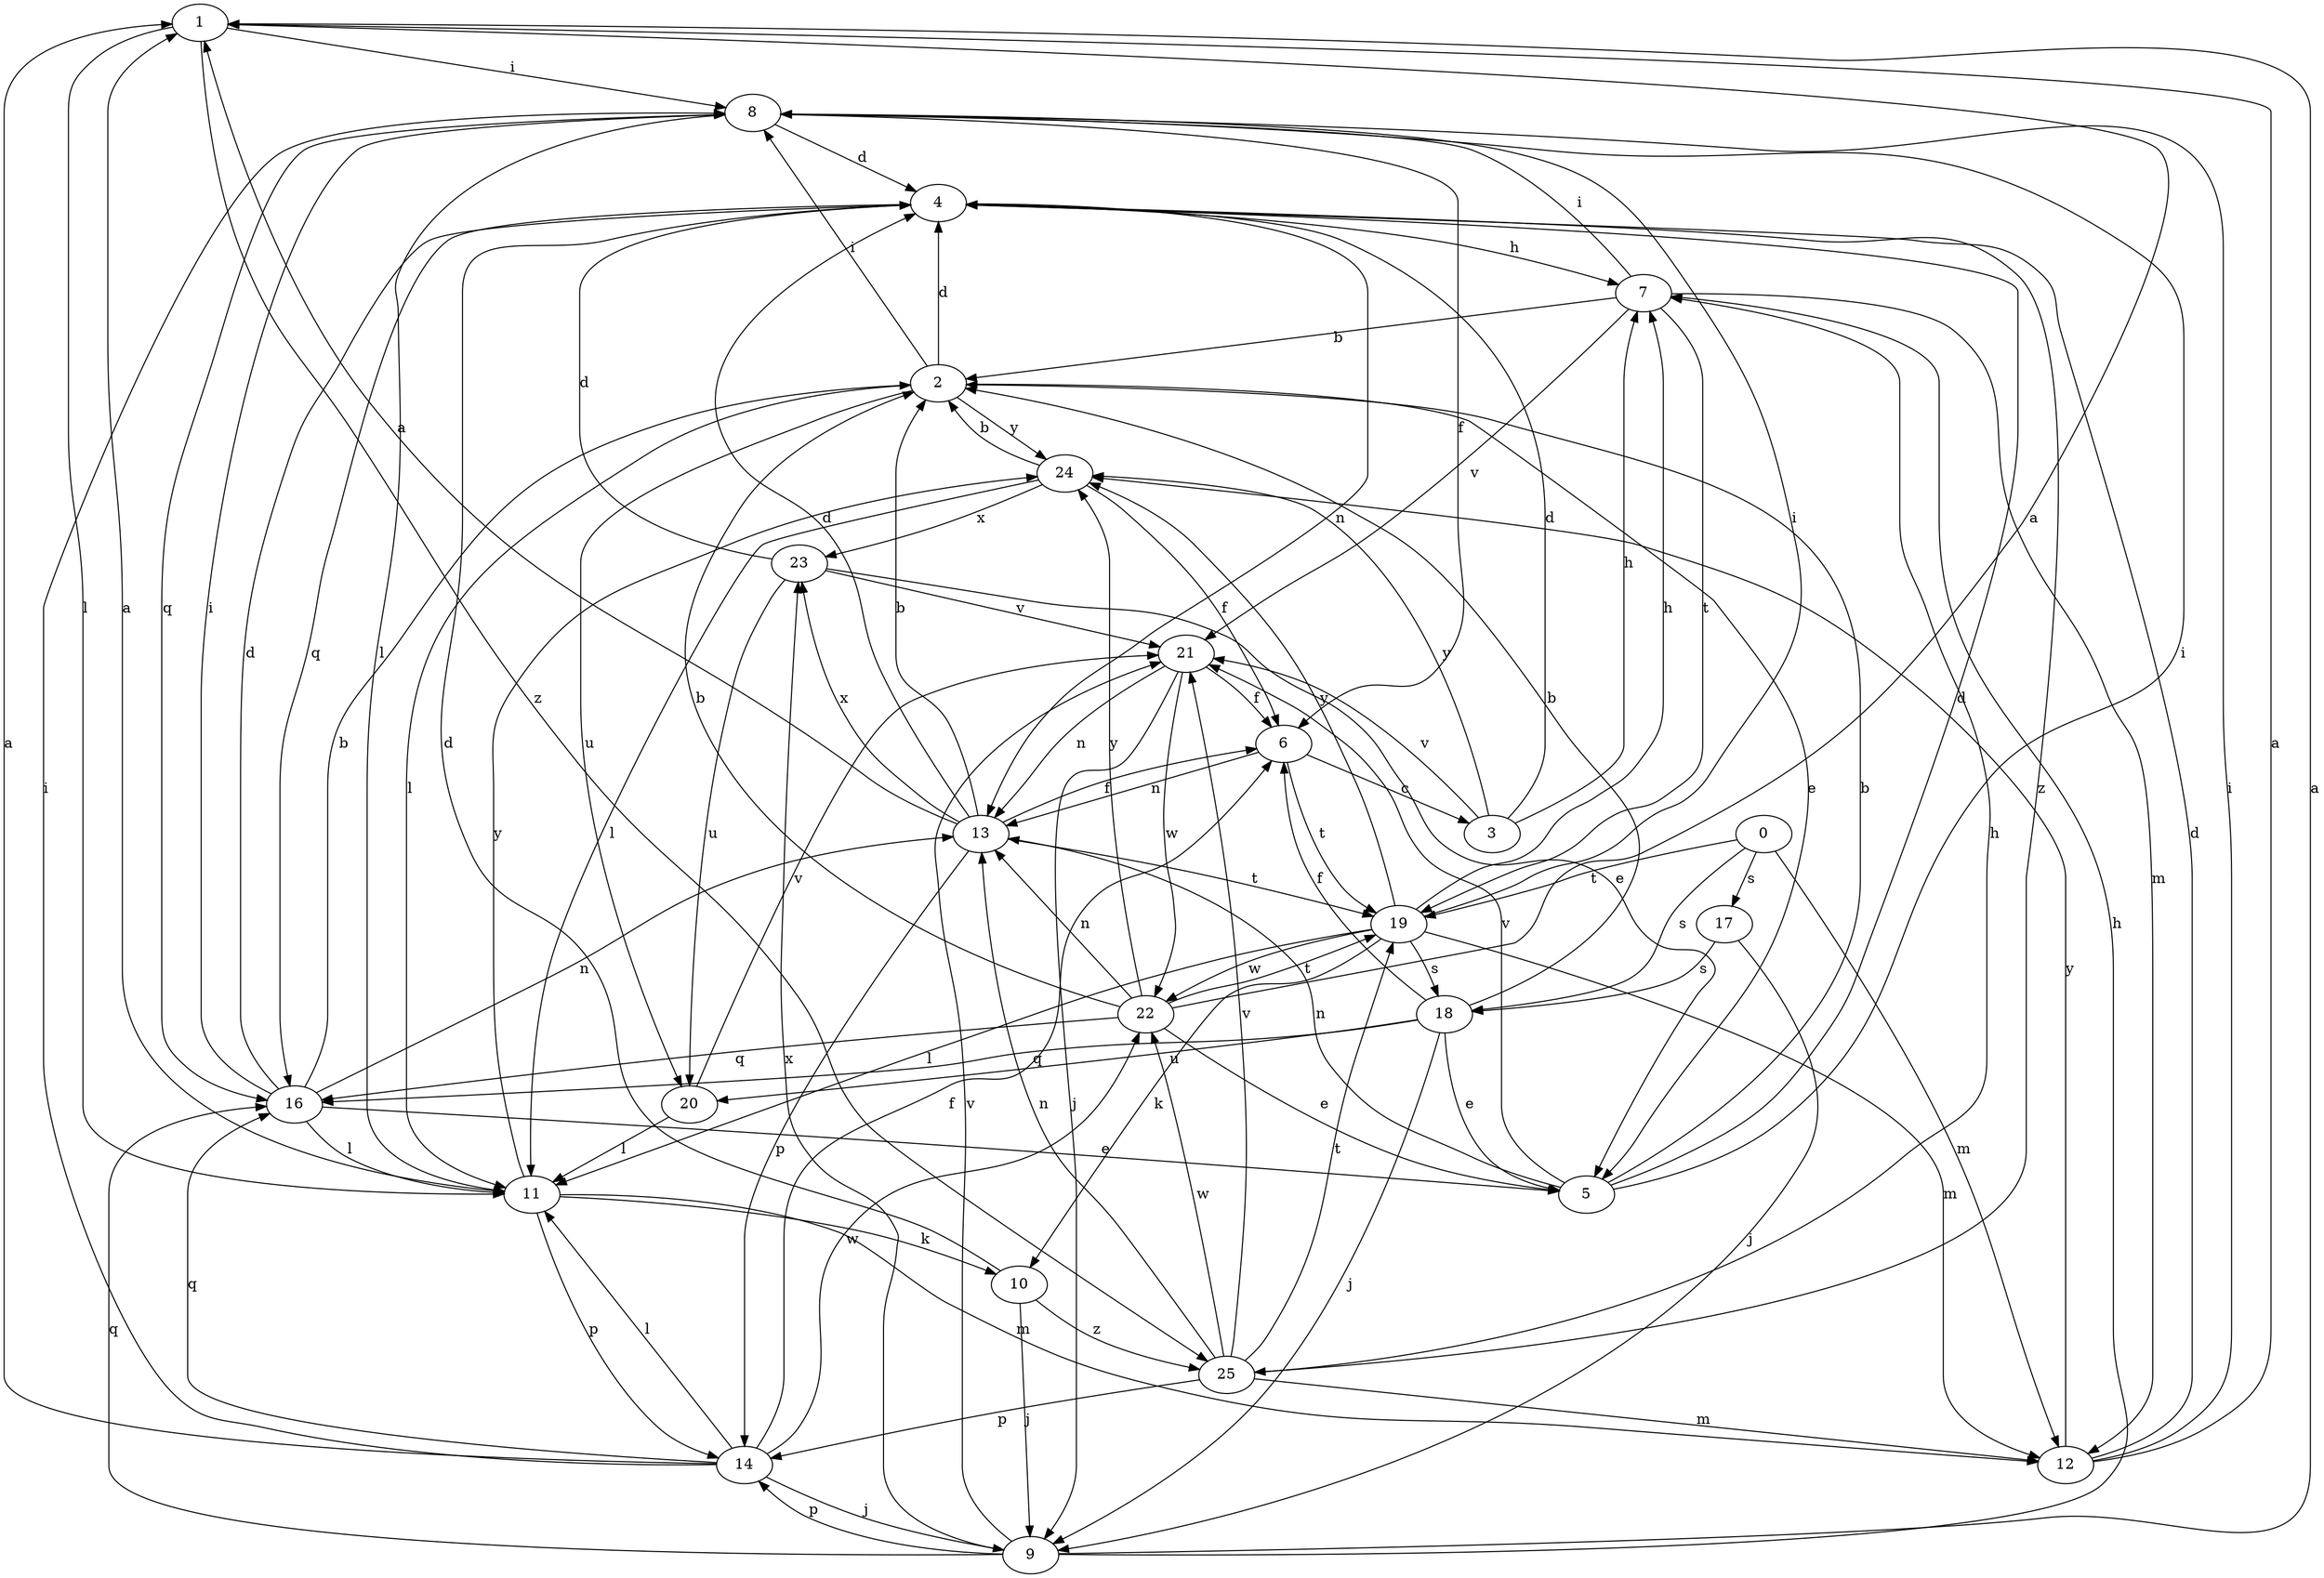 strict digraph  {
1;
2;
3;
4;
5;
6;
7;
8;
9;
10;
11;
12;
13;
14;
16;
17;
18;
0;
19;
20;
21;
22;
23;
24;
25;
1 -> 8  [label=i];
1 -> 11  [label=l];
1 -> 25  [label=z];
2 -> 4  [label=d];
2 -> 5  [label=e];
2 -> 8  [label=i];
2 -> 11  [label=l];
2 -> 20  [label=u];
2 -> 24  [label=y];
3 -> 4  [label=d];
3 -> 7  [label=h];
3 -> 21  [label=v];
3 -> 24  [label=y];
4 -> 7  [label=h];
4 -> 13  [label=n];
4 -> 16  [label=q];
4 -> 25  [label=z];
5 -> 2  [label=b];
5 -> 4  [label=d];
5 -> 8  [label=i];
5 -> 13  [label=n];
5 -> 21  [label=v];
6 -> 3  [label=c];
6 -> 13  [label=n];
6 -> 19  [label=t];
7 -> 2  [label=b];
7 -> 8  [label=i];
7 -> 12  [label=m];
7 -> 19  [label=t];
7 -> 21  [label=v];
8 -> 4  [label=d];
8 -> 6  [label=f];
8 -> 11  [label=l];
8 -> 16  [label=q];
9 -> 1  [label=a];
9 -> 7  [label=h];
9 -> 14  [label=p];
9 -> 16  [label=q];
9 -> 21  [label=v];
9 -> 23  [label=x];
10 -> 4  [label=d];
10 -> 9  [label=j];
10 -> 25  [label=z];
11 -> 1  [label=a];
11 -> 10  [label=k];
11 -> 12  [label=m];
11 -> 14  [label=p];
11 -> 24  [label=y];
12 -> 1  [label=a];
12 -> 4  [label=d];
12 -> 8  [label=i];
12 -> 24  [label=y];
13 -> 1  [label=a];
13 -> 2  [label=b];
13 -> 4  [label=d];
13 -> 6  [label=f];
13 -> 14  [label=p];
13 -> 19  [label=t];
13 -> 23  [label=x];
14 -> 1  [label=a];
14 -> 6  [label=f];
14 -> 8  [label=i];
14 -> 9  [label=j];
14 -> 11  [label=l];
14 -> 16  [label=q];
14 -> 22  [label=w];
16 -> 2  [label=b];
16 -> 4  [label=d];
16 -> 5  [label=e];
16 -> 8  [label=i];
16 -> 11  [label=l];
16 -> 13  [label=n];
17 -> 9  [label=j];
17 -> 18  [label=s];
18 -> 2  [label=b];
18 -> 5  [label=e];
18 -> 6  [label=f];
18 -> 9  [label=j];
18 -> 16  [label=q];
18 -> 20  [label=u];
0 -> 12  [label=m];
0 -> 17  [label=s];
0 -> 18  [label=s];
0 -> 19  [label=t];
19 -> 7  [label=h];
19 -> 8  [label=i];
19 -> 10  [label=k];
19 -> 11  [label=l];
19 -> 12  [label=m];
19 -> 18  [label=s];
19 -> 22  [label=w];
19 -> 24  [label=y];
20 -> 11  [label=l];
20 -> 21  [label=v];
21 -> 6  [label=f];
21 -> 9  [label=j];
21 -> 13  [label=n];
21 -> 22  [label=w];
22 -> 1  [label=a];
22 -> 2  [label=b];
22 -> 5  [label=e];
22 -> 13  [label=n];
22 -> 16  [label=q];
22 -> 19  [label=t];
22 -> 24  [label=y];
23 -> 4  [label=d];
23 -> 5  [label=e];
23 -> 20  [label=u];
23 -> 21  [label=v];
24 -> 2  [label=b];
24 -> 6  [label=f];
24 -> 11  [label=l];
24 -> 23  [label=x];
25 -> 7  [label=h];
25 -> 12  [label=m];
25 -> 13  [label=n];
25 -> 14  [label=p];
25 -> 19  [label=t];
25 -> 21  [label=v];
25 -> 22  [label=w];
}
